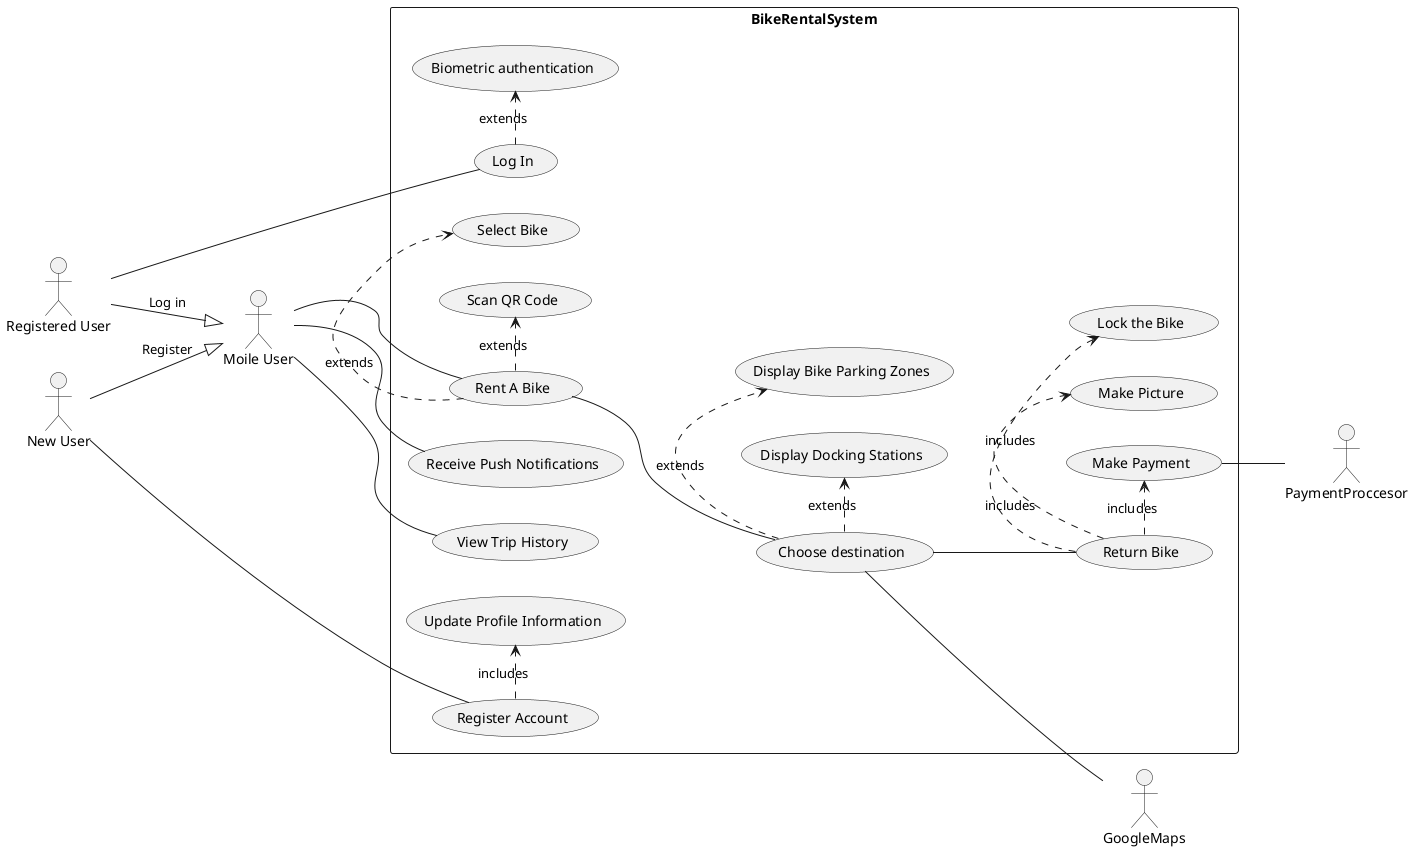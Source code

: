 @startuml
left to right direction
actor "Moile User" as mu
actor "Registered User" as ru
actor "New User" as nu

rectangle BikeRentalSystem {
  nu -- (Register Account)
  (Register Account) .> (Update Profile Information) : includes
  ru -- (Log In)
  (Log In) .> (Biometric authentication) : extends
  mu -- (Rent A Bike)
  (Rent A Bike) .> (Scan QR Code) : extends
  (Rent A Bike) .> (Select Bike) : extends
  (Rent A Bike) -- (Choose destination)
  (Choose destination) .> (Display Docking Stations) : extends
  (Choose destination) .> (Display Bike Parking Zones) : extends
  (Choose destination) -- (Return Bike)
  (Return Bike) .> (Lock the Bike) : includes
  (Return Bike) .> (Make Picture) : includes
  (Return Bike) .> (Make Payment) : includes
  mu -- (Receive Push Notifications)
  mu -- (View Trip History)
}

nu --|> mu: Register
ru --|> mu: Log in

(Choose destination) -- GoogleMaps
(Make Payment) -- PaymentProccesor
@enduml